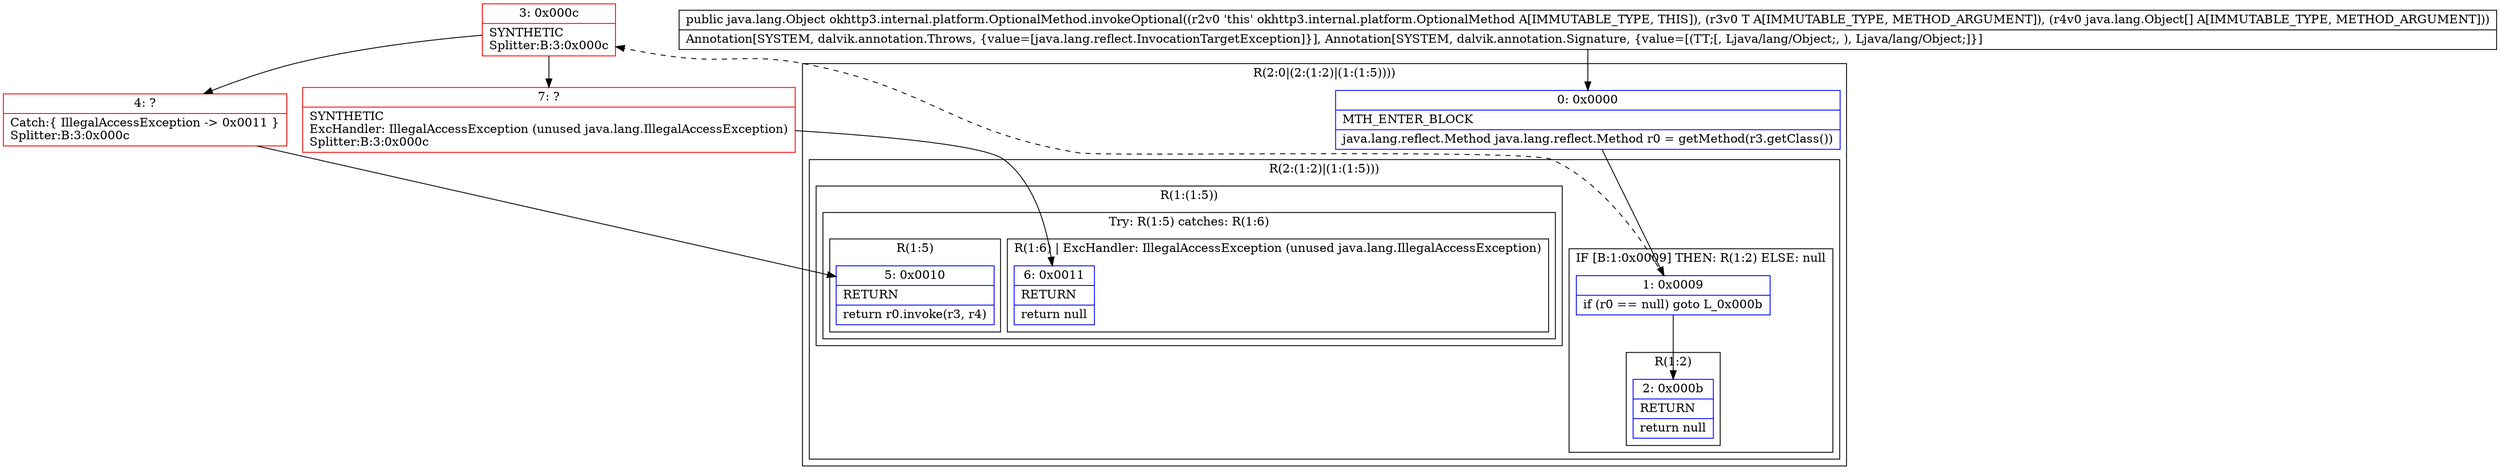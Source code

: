 digraph "CFG forokhttp3.internal.platform.OptionalMethod.invokeOptional(Ljava\/lang\/Object;[Ljava\/lang\/Object;)Ljava\/lang\/Object;" {
subgraph cluster_Region_1573369535 {
label = "R(2:0|(2:(1:2)|(1:(1:5))))";
node [shape=record,color=blue];
Node_0 [shape=record,label="{0\:\ 0x0000|MTH_ENTER_BLOCK\l|java.lang.reflect.Method java.lang.reflect.Method r0 = getMethod(r3.getClass())\l}"];
subgraph cluster_Region_2020170967 {
label = "R(2:(1:2)|(1:(1:5)))";
node [shape=record,color=blue];
subgraph cluster_IfRegion_1965150592 {
label = "IF [B:1:0x0009] THEN: R(1:2) ELSE: null";
node [shape=record,color=blue];
Node_1 [shape=record,label="{1\:\ 0x0009|if (r0 == null) goto L_0x000b\l}"];
subgraph cluster_Region_514206361 {
label = "R(1:2)";
node [shape=record,color=blue];
Node_2 [shape=record,label="{2\:\ 0x000b|RETURN\l|return null\l}"];
}
}
subgraph cluster_Region_1164260347 {
label = "R(1:(1:5))";
node [shape=record,color=blue];
subgraph cluster_TryCatchRegion_1227337865 {
label = "Try: R(1:5) catches: R(1:6)";
node [shape=record,color=blue];
subgraph cluster_Region_1426362158 {
label = "R(1:5)";
node [shape=record,color=blue];
Node_5 [shape=record,label="{5\:\ 0x0010|RETURN\l|return r0.invoke(r3, r4)\l}"];
}
subgraph cluster_Region_2065355422 {
label = "R(1:6) | ExcHandler: IllegalAccessException (unused java.lang.IllegalAccessException)\l";
node [shape=record,color=blue];
Node_6 [shape=record,label="{6\:\ 0x0011|RETURN\l|return null\l}"];
}
}
}
}
}
subgraph cluster_Region_2065355422 {
label = "R(1:6) | ExcHandler: IllegalAccessException (unused java.lang.IllegalAccessException)\l";
node [shape=record,color=blue];
Node_6 [shape=record,label="{6\:\ 0x0011|RETURN\l|return null\l}"];
}
Node_3 [shape=record,color=red,label="{3\:\ 0x000c|SYNTHETIC\lSplitter:B:3:0x000c\l}"];
Node_4 [shape=record,color=red,label="{4\:\ ?|Catch:\{ IllegalAccessException \-\> 0x0011 \}\lSplitter:B:3:0x000c\l}"];
Node_7 [shape=record,color=red,label="{7\:\ ?|SYNTHETIC\lExcHandler: IllegalAccessException (unused java.lang.IllegalAccessException)\lSplitter:B:3:0x000c\l}"];
MethodNode[shape=record,label="{public java.lang.Object okhttp3.internal.platform.OptionalMethod.invokeOptional((r2v0 'this' okhttp3.internal.platform.OptionalMethod A[IMMUTABLE_TYPE, THIS]), (r3v0 T A[IMMUTABLE_TYPE, METHOD_ARGUMENT]), (r4v0 java.lang.Object[] A[IMMUTABLE_TYPE, METHOD_ARGUMENT]))  | Annotation[SYSTEM, dalvik.annotation.Throws, \{value=[java.lang.reflect.InvocationTargetException]\}], Annotation[SYSTEM, dalvik.annotation.Signature, \{value=[(TT;[, Ljava\/lang\/Object;, ), Ljava\/lang\/Object;]\}]\l}"];
MethodNode -> Node_0;
Node_0 -> Node_1;
Node_1 -> Node_2;
Node_1 -> Node_3[style=dashed];
Node_3 -> Node_4;
Node_3 -> Node_7;
Node_4 -> Node_5;
Node_7 -> Node_6;
}

